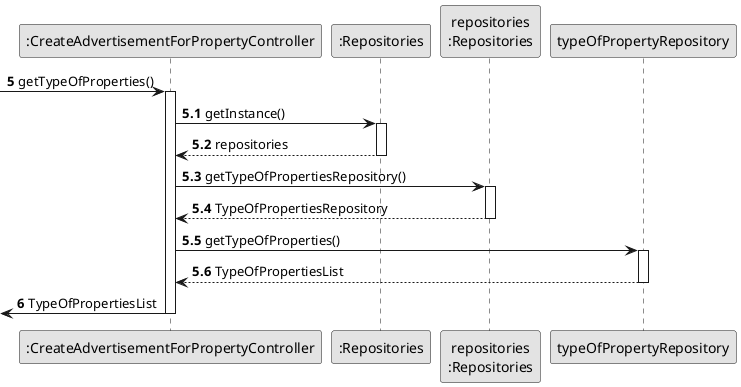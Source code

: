 @startuml
skinparam monochrome true
skinparam packageStyle rectangle
skinparam shadowing false

autonumber 5

participant ":CreateAdvertisementForPropertyController" as CTRL
participant ":Repositories" as RepositorySingleton
participant "repositories\n:Repositories" as PLAT

            -> CTRL : getTypeOfProperties()
            autonumber 5.1
                        activate CTRL

                            CTRL -> RepositorySingleton : getInstance()
                                activate RepositorySingleton

                                    RepositorySingleton --> CTRL: repositories
                                deactivate RepositorySingleton

                                CTRL -> PLAT : getTypeOfPropertiesRepository()
                                activate PLAT

                                PLAT --> CTRL: TypeOfPropertiesRepository
                                deactivate PLAT

                                CTRL -> typeOfPropertyRepository : getTypeOfProperties()
                                activate typeOfPropertyRepository

                                typeOfPropertyRepository --> CTRL : TypeOfPropertiesList
                                deactivate typeOfPropertyRepository
                                autonumber 6
                            <- CTRL : TypeOfPropertiesList
                        deactivate CTRL
@enduml